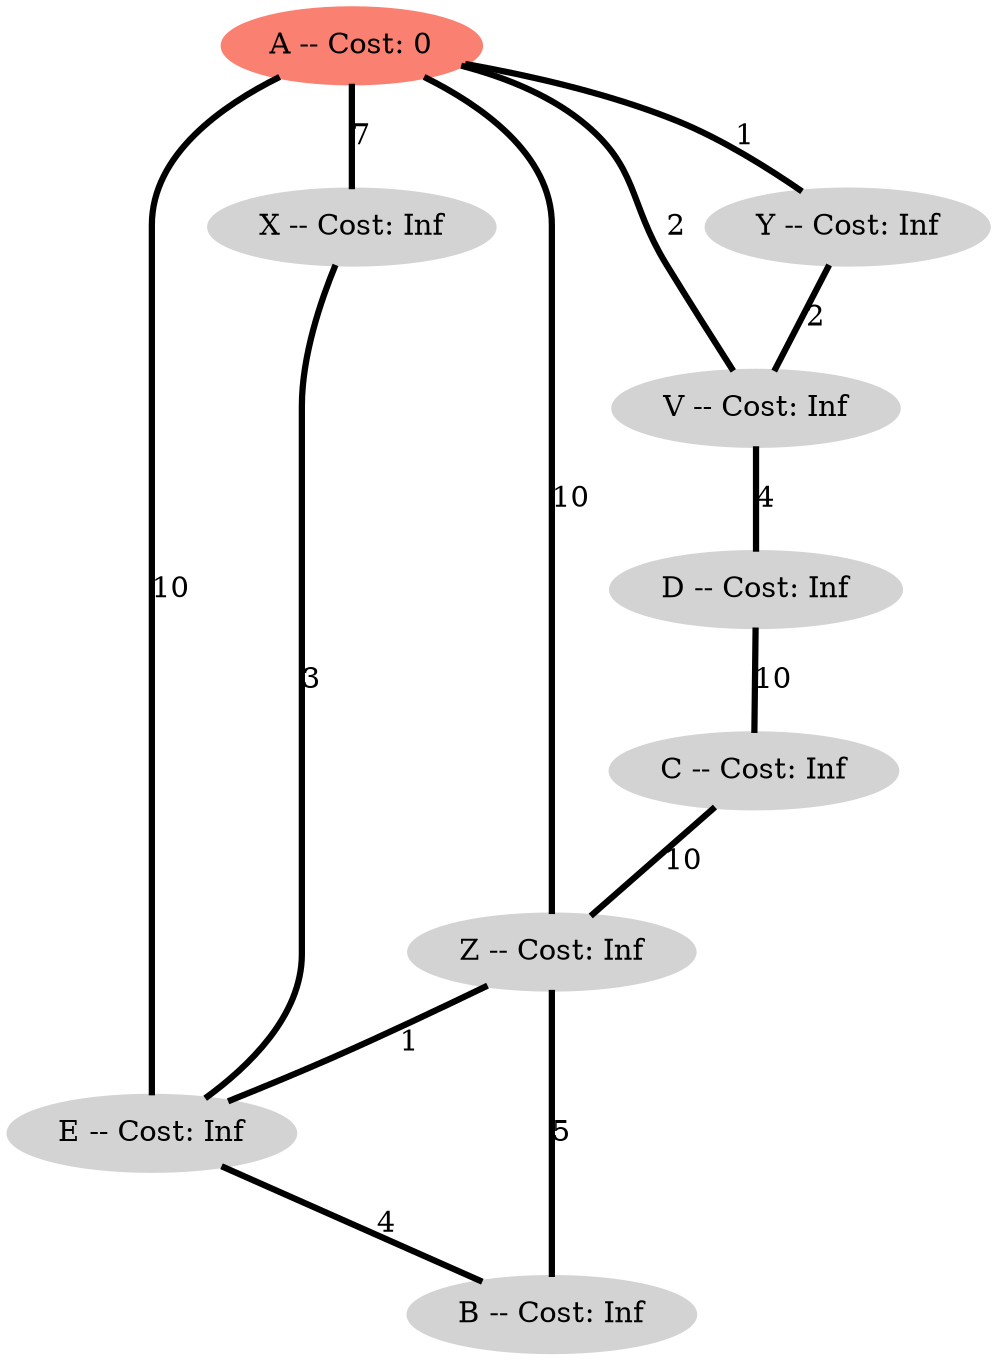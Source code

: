 graph G {

// Node Style
node [style="filled" color="lightgray" penwidth=2]

// Edge Style
edge [penwidth=3]

// Nodes
A [label="A -- Cost: 0" color="salmon" starting=true]
Y [label="Y -- Cost: Inf"]
X [label="X -- Cost: Inf"]
E [label="E -- Cost: Inf"]
V [label="V -- Cost: Inf"]
D [label="D -- Cost: Inf"]
C [label="C -- Cost: Inf"]
Z [label="Z -- Cost: Inf"]
B [label="B -- Cost: Inf" ending=true]

// Edges
A -- X [label="7" weight=7]
A -- Z [label="10" weight=10]
A -- E [label="10" weight=10]
Z -- E [label="1" weight=1]
X -- E [label="3" weight=3]
Z -- B [label="5" weight=5]
E -- B [label="4" weight=4]
A -- Y [label="1" weight=1]
A -- V [label="2" weight=2]
Y -- V [label="2" weight=2]
V -- D [label="4" weight=4]
D -- C [label="10" weight=10]
C -- Z [label="10" weight=10]
}
